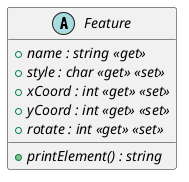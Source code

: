 @startuml
abstract class Feature {
    + {abstract} name : string <<get>>
    + {abstract} style : char <<get>> <<set>>
    + {abstract} xCoord : int <<get>> <<set>>
    + {abstract} yCoord : int <<get>> <<set>>
    + {abstract} rotate : int <<get>> <<set>>
    + {abstract} printElement() : string
}
@enduml
